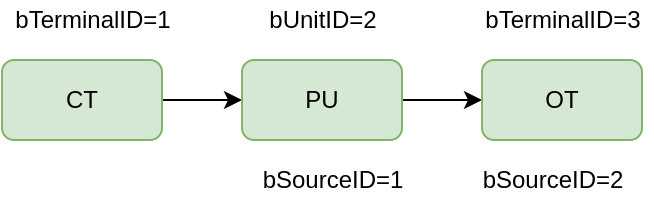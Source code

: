 <mxfile version="14.6.0" type="github">
  <diagram id="aLWUycC3fECyM3hJ5xh8" name="第 1 页">
    <mxGraphModel dx="813" dy="403" grid="1" gridSize="10" guides="1" tooltips="1" connect="1" arrows="1" fold="1" page="1" pageScale="1" pageWidth="827" pageHeight="1169" math="0" shadow="0">
      <root>
        <mxCell id="0" />
        <mxCell id="1" parent="0" />
        <mxCell id="nfJbj07PIKoyfQfKt1d7-36" style="edgeStyle=orthogonalEdgeStyle;rounded=0;orthogonalLoop=1;jettySize=auto;html=1;exitX=1;exitY=0.5;exitDx=0;exitDy=0;entryX=0;entryY=0.5;entryDx=0;entryDy=0;" edge="1" parent="1" source="nfJbj07PIKoyfQfKt1d7-33" target="nfJbj07PIKoyfQfKt1d7-34">
          <mxGeometry relative="1" as="geometry" />
        </mxCell>
        <mxCell id="nfJbj07PIKoyfQfKt1d7-33" value="CT" style="rounded=1;whiteSpace=wrap;html=1;fillColor=#d5e8d4;strokeColor=#82b366;" vertex="1" parent="1">
          <mxGeometry x="160" y="160" width="80" height="40" as="geometry" />
        </mxCell>
        <mxCell id="nfJbj07PIKoyfQfKt1d7-41" style="edgeStyle=orthogonalEdgeStyle;rounded=0;orthogonalLoop=1;jettySize=auto;html=1;exitX=1;exitY=0.5;exitDx=0;exitDy=0;entryX=0;entryY=0.5;entryDx=0;entryDy=0;" edge="1" parent="1" source="nfJbj07PIKoyfQfKt1d7-34" target="nfJbj07PIKoyfQfKt1d7-35">
          <mxGeometry relative="1" as="geometry" />
        </mxCell>
        <mxCell id="nfJbj07PIKoyfQfKt1d7-34" value="PU" style="rounded=1;whiteSpace=wrap;html=1;fillColor=#d5e8d4;strokeColor=#82b366;" vertex="1" parent="1">
          <mxGeometry x="280" y="160" width="80" height="40" as="geometry" />
        </mxCell>
        <mxCell id="nfJbj07PIKoyfQfKt1d7-35" value="OT" style="rounded=1;whiteSpace=wrap;html=1;fillColor=#d5e8d4;strokeColor=#82b366;" vertex="1" parent="1">
          <mxGeometry x="400" y="160" width="80" height="40" as="geometry" />
        </mxCell>
        <mxCell id="nfJbj07PIKoyfQfKt1d7-38" value="bTerminalID=1" style="text;html=1;align=center;verticalAlign=middle;resizable=0;points=[];autosize=1;strokeColor=none;" vertex="1" parent="1">
          <mxGeometry x="160" y="130" width="90" height="20" as="geometry" />
        </mxCell>
        <mxCell id="nfJbj07PIKoyfQfKt1d7-39" value="bUnitID=2" style="text;html=1;align=center;verticalAlign=middle;resizable=0;points=[];autosize=1;strokeColor=none;" vertex="1" parent="1">
          <mxGeometry x="285" y="130" width="70" height="20" as="geometry" />
        </mxCell>
        <mxCell id="nfJbj07PIKoyfQfKt1d7-40" value="bSourceID=1" style="text;html=1;align=center;verticalAlign=middle;resizable=0;points=[];autosize=1;strokeColor=none;" vertex="1" parent="1">
          <mxGeometry x="280" y="210" width="90" height="20" as="geometry" />
        </mxCell>
        <mxCell id="nfJbj07PIKoyfQfKt1d7-42" value="bTerminalID=3" style="text;html=1;align=center;verticalAlign=middle;resizable=0;points=[];autosize=1;strokeColor=none;" vertex="1" parent="1">
          <mxGeometry x="395" y="130" width="90" height="20" as="geometry" />
        </mxCell>
        <mxCell id="nfJbj07PIKoyfQfKt1d7-43" value="bSourceID=2" style="text;html=1;align=center;verticalAlign=middle;resizable=0;points=[];autosize=1;strokeColor=none;" vertex="1" parent="1">
          <mxGeometry x="390" y="210" width="90" height="20" as="geometry" />
        </mxCell>
      </root>
    </mxGraphModel>
  </diagram>
</mxfile>
